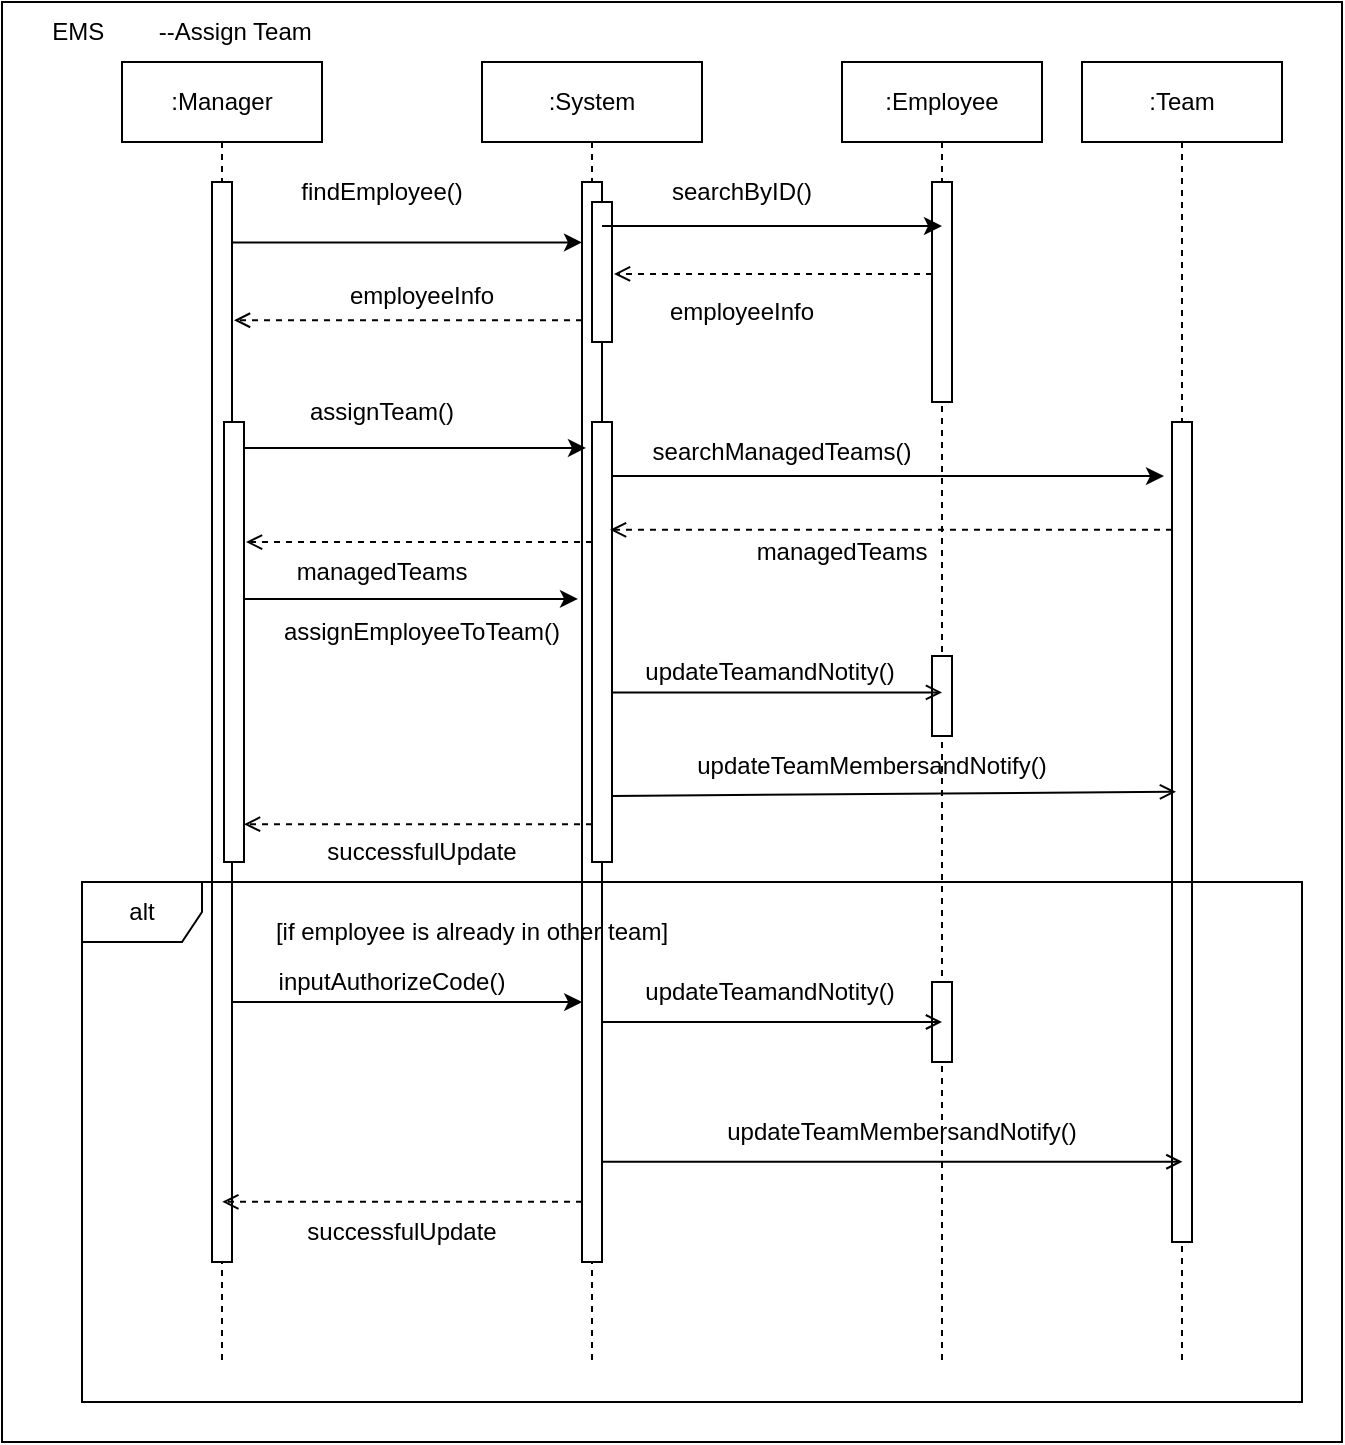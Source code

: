 <mxfile version="20.4.1" type="device"><diagram id="kgpKYQtTHZ0yAKxKKP6v" name="Page-1"><mxGraphModel dx="817" dy="557" grid="1" gridSize="10" guides="1" tooltips="1" connect="1" arrows="1" fold="1" page="1" pageScale="1" pageWidth="850" pageHeight="1100" math="0" shadow="0"><root><mxCell id="0"/><mxCell id="1" parent="0"/><mxCell id="GNIPV4gWeDWY7IBdn3jq-2" value="" style="rounded=0;whiteSpace=wrap;html=1;" vertex="1" parent="1"><mxGeometry x="20" y="30" width="670" height="720" as="geometry"/></mxCell><mxCell id="GNIPV4gWeDWY7IBdn3jq-5" value=":Manager" style="shape=umlLifeline;perimeter=lifelinePerimeter;whiteSpace=wrap;html=1;container=1;collapsible=0;recursiveResize=0;outlineConnect=0;" vertex="1" parent="1"><mxGeometry x="80" y="60" width="100" height="650" as="geometry"/></mxCell><mxCell id="GNIPV4gWeDWY7IBdn3jq-22" value="" style="html=1;points=[];perimeter=orthogonalPerimeter;" vertex="1" parent="GNIPV4gWeDWY7IBdn3jq-5"><mxGeometry x="45" y="60" width="10" height="540" as="geometry"/></mxCell><mxCell id="GNIPV4gWeDWY7IBdn3jq-39" value="" style="html=1;points=[];perimeter=orthogonalPerimeter;" vertex="1" parent="GNIPV4gWeDWY7IBdn3jq-5"><mxGeometry x="51" y="180" width="10" height="220" as="geometry"/></mxCell><mxCell id="GNIPV4gWeDWY7IBdn3jq-6" value=":Team&lt;span style=&quot;caret-color: rgba(0, 0, 0, 0); color: rgba(0, 0, 0, 0); font-family: monospace; font-size: 0px; text-align: start;&quot;&gt;%3CmxGraphModel%3E%3Croot%3E%3CmxCell%20id%3D%220%22%2F%3E%3CmxCell%20id%3D%221%22%20parent%3D%220%22%2F%3E%3CmxCell%20id%3D%222%22%20value%3D%22%3AEmployee%22%20style%3D%22shape%3DumlLifeline%3Bperimeter%3DlifelinePerimeter%3BwhiteSpace%3Dwrap%3Bhtml%3D1%3Bcontainer%3D1%3Bcollapsible%3D0%3BrecursiveResize%3D0%3BoutlineConnect%3D0%3B%22%20vertex%3D%221%22%20parent%3D%221%22%3E%3CmxGeometry%20x%3D%2270%22%20y%3D%2260%22%20width%3D%22100%22%20height%3D%22300%22%20as%3D%22geometry%22%2F%3E%3C%2FmxCell%3E%3C%2Froot%3E%3C%2FmxGraphModel%3E&lt;/span&gt;" style="shape=umlLifeline;perimeter=lifelinePerimeter;whiteSpace=wrap;html=1;container=1;collapsible=0;recursiveResize=0;outlineConnect=0;" vertex="1" parent="1"><mxGeometry x="560" y="60" width="100" height="650" as="geometry"/></mxCell><mxCell id="GNIPV4gWeDWY7IBdn3jq-43" value="" style="html=1;points=[];perimeter=orthogonalPerimeter;" vertex="1" parent="GNIPV4gWeDWY7IBdn3jq-6"><mxGeometry x="45" y="180" width="10" height="410" as="geometry"/></mxCell><mxCell id="GNIPV4gWeDWY7IBdn3jq-8" value="EMS&lt;span style=&quot;white-space: pre;&quot;&gt;&#9;--Assign Team&lt;/span&gt;" style="text;html=1;strokeColor=none;fillColor=none;align=center;verticalAlign=middle;whiteSpace=wrap;rounded=0;" vertex="1" parent="1"><mxGeometry x="20" y="30" width="180" height="30" as="geometry"/></mxCell><mxCell id="GNIPV4gWeDWY7IBdn3jq-9" value=":System&lt;span style=&quot;caret-color: rgba(0, 0, 0, 0); color: rgba(0, 0, 0, 0); font-family: monospace; font-size: 0px; text-align: start;&quot;&gt;%3CmxGraphModel%3E%3Croot%3E%3CmxCell%20id%3D%220%22%2F%3E%3CmxCell%20id%3D%221%22%20parent%3D%220%22%2F%3E%3CmxCell%20id%3D%222%22%20value%3D%22%3AEmployee%22%20style%3D%22shape%3DumlLifeline%3Bperimeter%3DlifelinePerimeter%3BwhiteSpace%3Dwrap%3Bhtml%3D1%3Bcontainer%3D1%3Bcollapsible%3D0%3BrecursiveResize%3D0%3BoutlineConnect%3D0%3B%22%20vertex%3D%221%22%20parent%3D%221%22%3E%3CmxGeometry%20x%3D%2270%22%20y%3D%2260%22%20width%3D%22100%22%20height%3D%22300%22%20as%3D%22geometry%22%2F%3E%3C%2FmxCell%3E%3C%2Froot%3E%3C%2FmxGraphMode&lt;/span&gt;" style="shape=umlLifeline;perimeter=lifelinePerimeter;whiteSpace=wrap;html=1;container=1;collapsible=0;recursiveResize=0;outlineConnect=0;" vertex="1" parent="1"><mxGeometry x="260" y="60" width="110" height="650" as="geometry"/></mxCell><mxCell id="GNIPV4gWeDWY7IBdn3jq-28" value="" style="html=1;points=[];perimeter=orthogonalPerimeter;" vertex="1" parent="GNIPV4gWeDWY7IBdn3jq-9"><mxGeometry x="50" y="60" width="10" height="540" as="geometry"/></mxCell><mxCell id="GNIPV4gWeDWY7IBdn3jq-37" value="" style="html=1;points=[];perimeter=orthogonalPerimeter;" vertex="1" parent="GNIPV4gWeDWY7IBdn3jq-9"><mxGeometry x="55" y="70" width="10" height="70" as="geometry"/></mxCell><mxCell id="GNIPV4gWeDWY7IBdn3jq-40" value="" style="html=1;points=[];perimeter=orthogonalPerimeter;" vertex="1" parent="GNIPV4gWeDWY7IBdn3jq-9"><mxGeometry x="55" y="180" width="10" height="220" as="geometry"/></mxCell><mxCell id="GNIPV4gWeDWY7IBdn3jq-21" value=":Employee" style="shape=umlLifeline;perimeter=lifelinePerimeter;whiteSpace=wrap;html=1;container=1;collapsible=0;recursiveResize=0;outlineConnect=0;" vertex="1" parent="1"><mxGeometry x="440" y="60" width="100" height="650" as="geometry"/></mxCell><mxCell id="GNIPV4gWeDWY7IBdn3jq-25" value="" style="html=1;points=[];perimeter=orthogonalPerimeter;" vertex="1" parent="GNIPV4gWeDWY7IBdn3jq-21"><mxGeometry x="45" y="60" width="10" height="110" as="geometry"/></mxCell><mxCell id="GNIPV4gWeDWY7IBdn3jq-56" value="" style="html=1;points=[];perimeter=orthogonalPerimeter;" vertex="1" parent="GNIPV4gWeDWY7IBdn3jq-21"><mxGeometry x="45" y="297" width="10" height="40" as="geometry"/></mxCell><mxCell id="GNIPV4gWeDWY7IBdn3jq-61" value="updateTeamMembersandNotify()" style="text;html=1;strokeColor=none;fillColor=none;align=center;verticalAlign=middle;whiteSpace=wrap;rounded=0;" vertex="1" parent="GNIPV4gWeDWY7IBdn3jq-21"><mxGeometry x="-15" y="337" width="60" height="30" as="geometry"/></mxCell><mxCell id="GNIPV4gWeDWY7IBdn3jq-23" style="edgeStyle=none;rounded=0;orthogonalLoop=1;jettySize=auto;html=1;entryX=0;entryY=0.056;entryDx=0;entryDy=0;entryPerimeter=0;" edge="1" parent="1" source="GNIPV4gWeDWY7IBdn3jq-22" target="GNIPV4gWeDWY7IBdn3jq-28"><mxGeometry relative="1" as="geometry"><mxPoint x="270" y="139.95" as="targetPoint"/></mxGeometry></mxCell><mxCell id="GNIPV4gWeDWY7IBdn3jq-24" value="findEmployee()" style="text;html=1;strokeColor=none;fillColor=none;align=center;verticalAlign=middle;whiteSpace=wrap;rounded=0;" vertex="1" parent="1"><mxGeometry x="180" y="110" width="60" height="30" as="geometry"/></mxCell><mxCell id="GNIPV4gWeDWY7IBdn3jq-29" style="edgeStyle=none;rounded=0;orthogonalLoop=1;jettySize=auto;html=1;entryX=0.5;entryY=0.2;entryDx=0;entryDy=0;entryPerimeter=0;" edge="1" parent="1" source="GNIPV4gWeDWY7IBdn3jq-28" target="GNIPV4gWeDWY7IBdn3jq-25"><mxGeometry relative="1" as="geometry"/></mxCell><mxCell id="GNIPV4gWeDWY7IBdn3jq-27" value="searchByID()" style="text;html=1;strokeColor=none;fillColor=none;align=center;verticalAlign=middle;whiteSpace=wrap;rounded=0;" vertex="1" parent="1"><mxGeometry x="360" y="110" width="60" height="30" as="geometry"/></mxCell><mxCell id="GNIPV4gWeDWY7IBdn3jq-31" style="edgeStyle=none;rounded=0;orthogonalLoop=1;jettySize=auto;html=1;entryX=1.1;entryY=0.514;entryDx=0;entryDy=0;entryPerimeter=0;endArrow=open;endFill=0;dashed=1;" edge="1" parent="1" source="GNIPV4gWeDWY7IBdn3jq-25" target="GNIPV4gWeDWY7IBdn3jq-37"><mxGeometry relative="1" as="geometry"/></mxCell><mxCell id="GNIPV4gWeDWY7IBdn3jq-34" value="employeeInfo" style="text;html=1;strokeColor=none;fillColor=none;align=center;verticalAlign=middle;whiteSpace=wrap;rounded=0;" vertex="1" parent="1"><mxGeometry x="360" y="170" width="60" height="30" as="geometry"/></mxCell><mxCell id="GNIPV4gWeDWY7IBdn3jq-35" style="edgeStyle=none;rounded=0;orthogonalLoop=1;jettySize=auto;html=1;entryX=1.1;entryY=0.128;entryDx=0;entryDy=0;entryPerimeter=0;endArrow=open;endFill=0;dashed=1;" edge="1" parent="1" source="GNIPV4gWeDWY7IBdn3jq-28" target="GNIPV4gWeDWY7IBdn3jq-22"><mxGeometry relative="1" as="geometry"/></mxCell><mxCell id="GNIPV4gWeDWY7IBdn3jq-36" value="employeeInfo" style="text;html=1;strokeColor=none;fillColor=none;align=center;verticalAlign=middle;whiteSpace=wrap;rounded=0;" vertex="1" parent="1"><mxGeometry x="200" y="162" width="60" height="30" as="geometry"/></mxCell><mxCell id="GNIPV4gWeDWY7IBdn3jq-38" style="edgeStyle=none;rounded=0;orthogonalLoop=1;jettySize=auto;html=1;exitX=0.5;exitY=1;exitDx=0;exitDy=0;" edge="1" parent="1" source="GNIPV4gWeDWY7IBdn3jq-36" target="GNIPV4gWeDWY7IBdn3jq-36"><mxGeometry relative="1" as="geometry"/></mxCell><mxCell id="GNIPV4gWeDWY7IBdn3jq-41" style="edgeStyle=none;rounded=0;orthogonalLoop=1;jettySize=auto;html=1;entryX=-0.2;entryY=0.386;entryDx=0;entryDy=0;entryPerimeter=0;" edge="1" parent="1" source="GNIPV4gWeDWY7IBdn3jq-39" target="GNIPV4gWeDWY7IBdn3jq-28"><mxGeometry relative="1" as="geometry"/></mxCell><mxCell id="GNIPV4gWeDWY7IBdn3jq-42" value="assignTeam()" style="text;html=1;strokeColor=none;fillColor=none;align=center;verticalAlign=middle;whiteSpace=wrap;rounded=0;" vertex="1" parent="1"><mxGeometry x="180" y="220" width="60" height="30" as="geometry"/></mxCell><mxCell id="GNIPV4gWeDWY7IBdn3jq-44" style="edgeStyle=none;rounded=0;orthogonalLoop=1;jettySize=auto;html=1;entryX=-0.4;entryY=0.066;entryDx=0;entryDy=0;entryPerimeter=0;" edge="1" parent="1" source="GNIPV4gWeDWY7IBdn3jq-40" target="GNIPV4gWeDWY7IBdn3jq-43"><mxGeometry relative="1" as="geometry"><mxPoint x="530" y="270" as="targetPoint"/></mxGeometry></mxCell><mxCell id="GNIPV4gWeDWY7IBdn3jq-45" value="searchManagedTeams()" style="text;html=1;strokeColor=none;fillColor=none;align=center;verticalAlign=middle;whiteSpace=wrap;rounded=0;" vertex="1" parent="1"><mxGeometry x="380" y="240" width="60" height="30" as="geometry"/></mxCell><mxCell id="GNIPV4gWeDWY7IBdn3jq-46" style="edgeStyle=none;rounded=0;orthogonalLoop=1;jettySize=auto;html=1;entryX=0.9;entryY=0.245;entryDx=0;entryDy=0;entryPerimeter=0;endArrow=open;endFill=0;dashed=1;" edge="1" parent="1" source="GNIPV4gWeDWY7IBdn3jq-43" target="GNIPV4gWeDWY7IBdn3jq-40"><mxGeometry relative="1" as="geometry"/></mxCell><mxCell id="GNIPV4gWeDWY7IBdn3jq-47" value="managedTeams" style="text;html=1;strokeColor=none;fillColor=none;align=center;verticalAlign=middle;whiteSpace=wrap;rounded=0;" vertex="1" parent="1"><mxGeometry x="410" y="290" width="60" height="30" as="geometry"/></mxCell><mxCell id="GNIPV4gWeDWY7IBdn3jq-49" style="edgeStyle=none;rounded=0;orthogonalLoop=1;jettySize=auto;html=1;entryX=1.1;entryY=0.273;entryDx=0;entryDy=0;entryPerimeter=0;endArrow=open;endFill=0;dashed=1;" edge="1" parent="1" source="GNIPV4gWeDWY7IBdn3jq-40" target="GNIPV4gWeDWY7IBdn3jq-39"><mxGeometry relative="1" as="geometry"><mxPoint x="150" y="300" as="targetPoint"/></mxGeometry></mxCell><mxCell id="GNIPV4gWeDWY7IBdn3jq-50" value="managedTeams" style="text;html=1;strokeColor=none;fillColor=none;align=center;verticalAlign=middle;whiteSpace=wrap;rounded=0;" vertex="1" parent="1"><mxGeometry x="180" y="300" width="60" height="30" as="geometry"/></mxCell><mxCell id="GNIPV4gWeDWY7IBdn3jq-52" value="assignEmployeeToTeam()" style="text;html=1;strokeColor=none;fillColor=none;align=center;verticalAlign=middle;whiteSpace=wrap;rounded=0;" vertex="1" parent="1"><mxGeometry x="200" y="330" width="60" height="30" as="geometry"/></mxCell><mxCell id="GNIPV4gWeDWY7IBdn3jq-54" style="edgeStyle=none;rounded=0;orthogonalLoop=1;jettySize=auto;html=1;exitX=0;exitY=0.5;exitDx=0;exitDy=0;" edge="1" parent="1" source="GNIPV4gWeDWY7IBdn3jq-52" target="GNIPV4gWeDWY7IBdn3jq-52"><mxGeometry relative="1" as="geometry"/></mxCell><mxCell id="GNIPV4gWeDWY7IBdn3jq-57" style="edgeStyle=none;rounded=0;orthogonalLoop=1;jettySize=auto;html=1;entryX=0.5;entryY=0.455;entryDx=0;entryDy=0;entryPerimeter=0;endArrow=open;endFill=0;" edge="1" parent="1" source="GNIPV4gWeDWY7IBdn3jq-40" target="GNIPV4gWeDWY7IBdn3jq-56"><mxGeometry relative="1" as="geometry"/></mxCell><mxCell id="GNIPV4gWeDWY7IBdn3jq-58" value="updateTeamandNotity()" style="text;html=1;strokeColor=none;fillColor=none;align=center;verticalAlign=middle;whiteSpace=wrap;rounded=0;" vertex="1" parent="1"><mxGeometry x="374" y="350" width="60" height="30" as="geometry"/></mxCell><mxCell id="GNIPV4gWeDWY7IBdn3jq-60" style="edgeStyle=none;rounded=0;orthogonalLoop=1;jettySize=auto;html=1;entryX=0.2;entryY=0.451;entryDx=0;entryDy=0;entryPerimeter=0;endArrow=open;endFill=0;" edge="1" parent="1" target="GNIPV4gWeDWY7IBdn3jq-43"><mxGeometry relative="1" as="geometry"><mxPoint x="325" y="426.98" as="sourcePoint"/><mxPoint x="580" y="426.98" as="targetPoint"/></mxGeometry></mxCell><mxCell id="GNIPV4gWeDWY7IBdn3jq-65" value="alt" style="shape=umlFrame;whiteSpace=wrap;html=1;" vertex="1" parent="1"><mxGeometry x="60" y="470" width="610" height="260" as="geometry"/></mxCell><mxCell id="GNIPV4gWeDWY7IBdn3jq-62" style="edgeStyle=none;rounded=0;orthogonalLoop=1;jettySize=auto;html=1;entryX=1;entryY=0.914;entryDx=0;entryDy=0;entryPerimeter=0;endArrow=open;endFill=0;dashed=1;" edge="1" parent="1" source="GNIPV4gWeDWY7IBdn3jq-40" target="GNIPV4gWeDWY7IBdn3jq-39"><mxGeometry relative="1" as="geometry"/></mxCell><mxCell id="GNIPV4gWeDWY7IBdn3jq-63" value="successfulUpdate" style="text;html=1;strokeColor=none;fillColor=none;align=center;verticalAlign=middle;whiteSpace=wrap;rounded=0;" vertex="1" parent="1"><mxGeometry x="200" y="440" width="60" height="30" as="geometry"/></mxCell><mxCell id="GNIPV4gWeDWY7IBdn3jq-66" value="[if employee is already in other team]" style="text;html=1;strokeColor=none;fillColor=none;align=center;verticalAlign=middle;whiteSpace=wrap;rounded=0;" vertex="1" parent="1"><mxGeometry x="120" y="480" width="270" height="30" as="geometry"/></mxCell><mxCell id="GNIPV4gWeDWY7IBdn3jq-67" style="edgeStyle=none;rounded=0;orthogonalLoop=1;jettySize=auto;html=1;entryX=-0.3;entryY=0.059;entryDx=0;entryDy=0;entryPerimeter=0;" edge="1" parent="1" source="GNIPV4gWeDWY7IBdn3jq-39" target="GNIPV4gWeDWY7IBdn3jq-40"><mxGeometry relative="1" as="geometry"/></mxCell><mxCell id="GNIPV4gWeDWY7IBdn3jq-68" style="edgeStyle=none;rounded=0;orthogonalLoop=1;jettySize=auto;html=1;entryX=0.41;entryY=0.231;entryDx=0;entryDy=0;entryPerimeter=0;" edge="1" parent="1" source="GNIPV4gWeDWY7IBdn3jq-22" target="GNIPV4gWeDWY7IBdn3jq-65"><mxGeometry relative="1" as="geometry"/></mxCell><mxCell id="GNIPV4gWeDWY7IBdn3jq-69" value="inputAuthorizeCode()" style="text;html=1;strokeColor=none;fillColor=none;align=center;verticalAlign=middle;whiteSpace=wrap;rounded=0;" vertex="1" parent="1"><mxGeometry x="185" y="505" width="60" height="30" as="geometry"/></mxCell><mxCell id="GNIPV4gWeDWY7IBdn3jq-70" value="" style="html=1;points=[];perimeter=orthogonalPerimeter;" vertex="1" parent="1"><mxGeometry x="485" y="520" width="10" height="40" as="geometry"/></mxCell><mxCell id="GNIPV4gWeDWY7IBdn3jq-71" value="updateTeamandNotity()" style="text;html=1;strokeColor=none;fillColor=none;align=center;verticalAlign=middle;whiteSpace=wrap;rounded=0;" vertex="1" parent="1"><mxGeometry x="374" y="510" width="60" height="30" as="geometry"/></mxCell><mxCell id="GNIPV4gWeDWY7IBdn3jq-72" style="edgeStyle=none;rounded=0;orthogonalLoop=1;jettySize=auto;html=1;entryX=0.5;entryY=0.5;entryDx=0;entryDy=0;entryPerimeter=0;endArrow=open;endFill=0;" edge="1" parent="1" source="GNIPV4gWeDWY7IBdn3jq-28" target="GNIPV4gWeDWY7IBdn3jq-70"><mxGeometry relative="1" as="geometry"/></mxCell><mxCell id="GNIPV4gWeDWY7IBdn3jq-74" value="updateTeamMembersandNotify()" style="text;html=1;strokeColor=none;fillColor=none;align=center;verticalAlign=middle;whiteSpace=wrap;rounded=0;" vertex="1" parent="1"><mxGeometry x="440" y="580" width="60" height="30" as="geometry"/></mxCell><mxCell id="GNIPV4gWeDWY7IBdn3jq-75" style="edgeStyle=none;rounded=0;orthogonalLoop=1;jettySize=auto;html=1;entryX=0.902;entryY=0.538;entryDx=0;entryDy=0;entryPerimeter=0;endArrow=open;endFill=0;" edge="1" parent="1" source="GNIPV4gWeDWY7IBdn3jq-28" target="GNIPV4gWeDWY7IBdn3jq-65"><mxGeometry relative="1" as="geometry"/></mxCell><mxCell id="GNIPV4gWeDWY7IBdn3jq-76" style="edgeStyle=none;rounded=0;orthogonalLoop=1;jettySize=auto;html=1;entryX=0.115;entryY=0.615;entryDx=0;entryDy=0;entryPerimeter=0;endArrow=open;endFill=0;dashed=1;" edge="1" parent="1" source="GNIPV4gWeDWY7IBdn3jq-28" target="GNIPV4gWeDWY7IBdn3jq-65"><mxGeometry relative="1" as="geometry"/></mxCell><mxCell id="GNIPV4gWeDWY7IBdn3jq-77" value="successfulUpdate" style="text;html=1;strokeColor=none;fillColor=none;align=center;verticalAlign=middle;whiteSpace=wrap;rounded=0;" vertex="1" parent="1"><mxGeometry x="190" y="630" width="60" height="30" as="geometry"/></mxCell></root></mxGraphModel></diagram></mxfile>